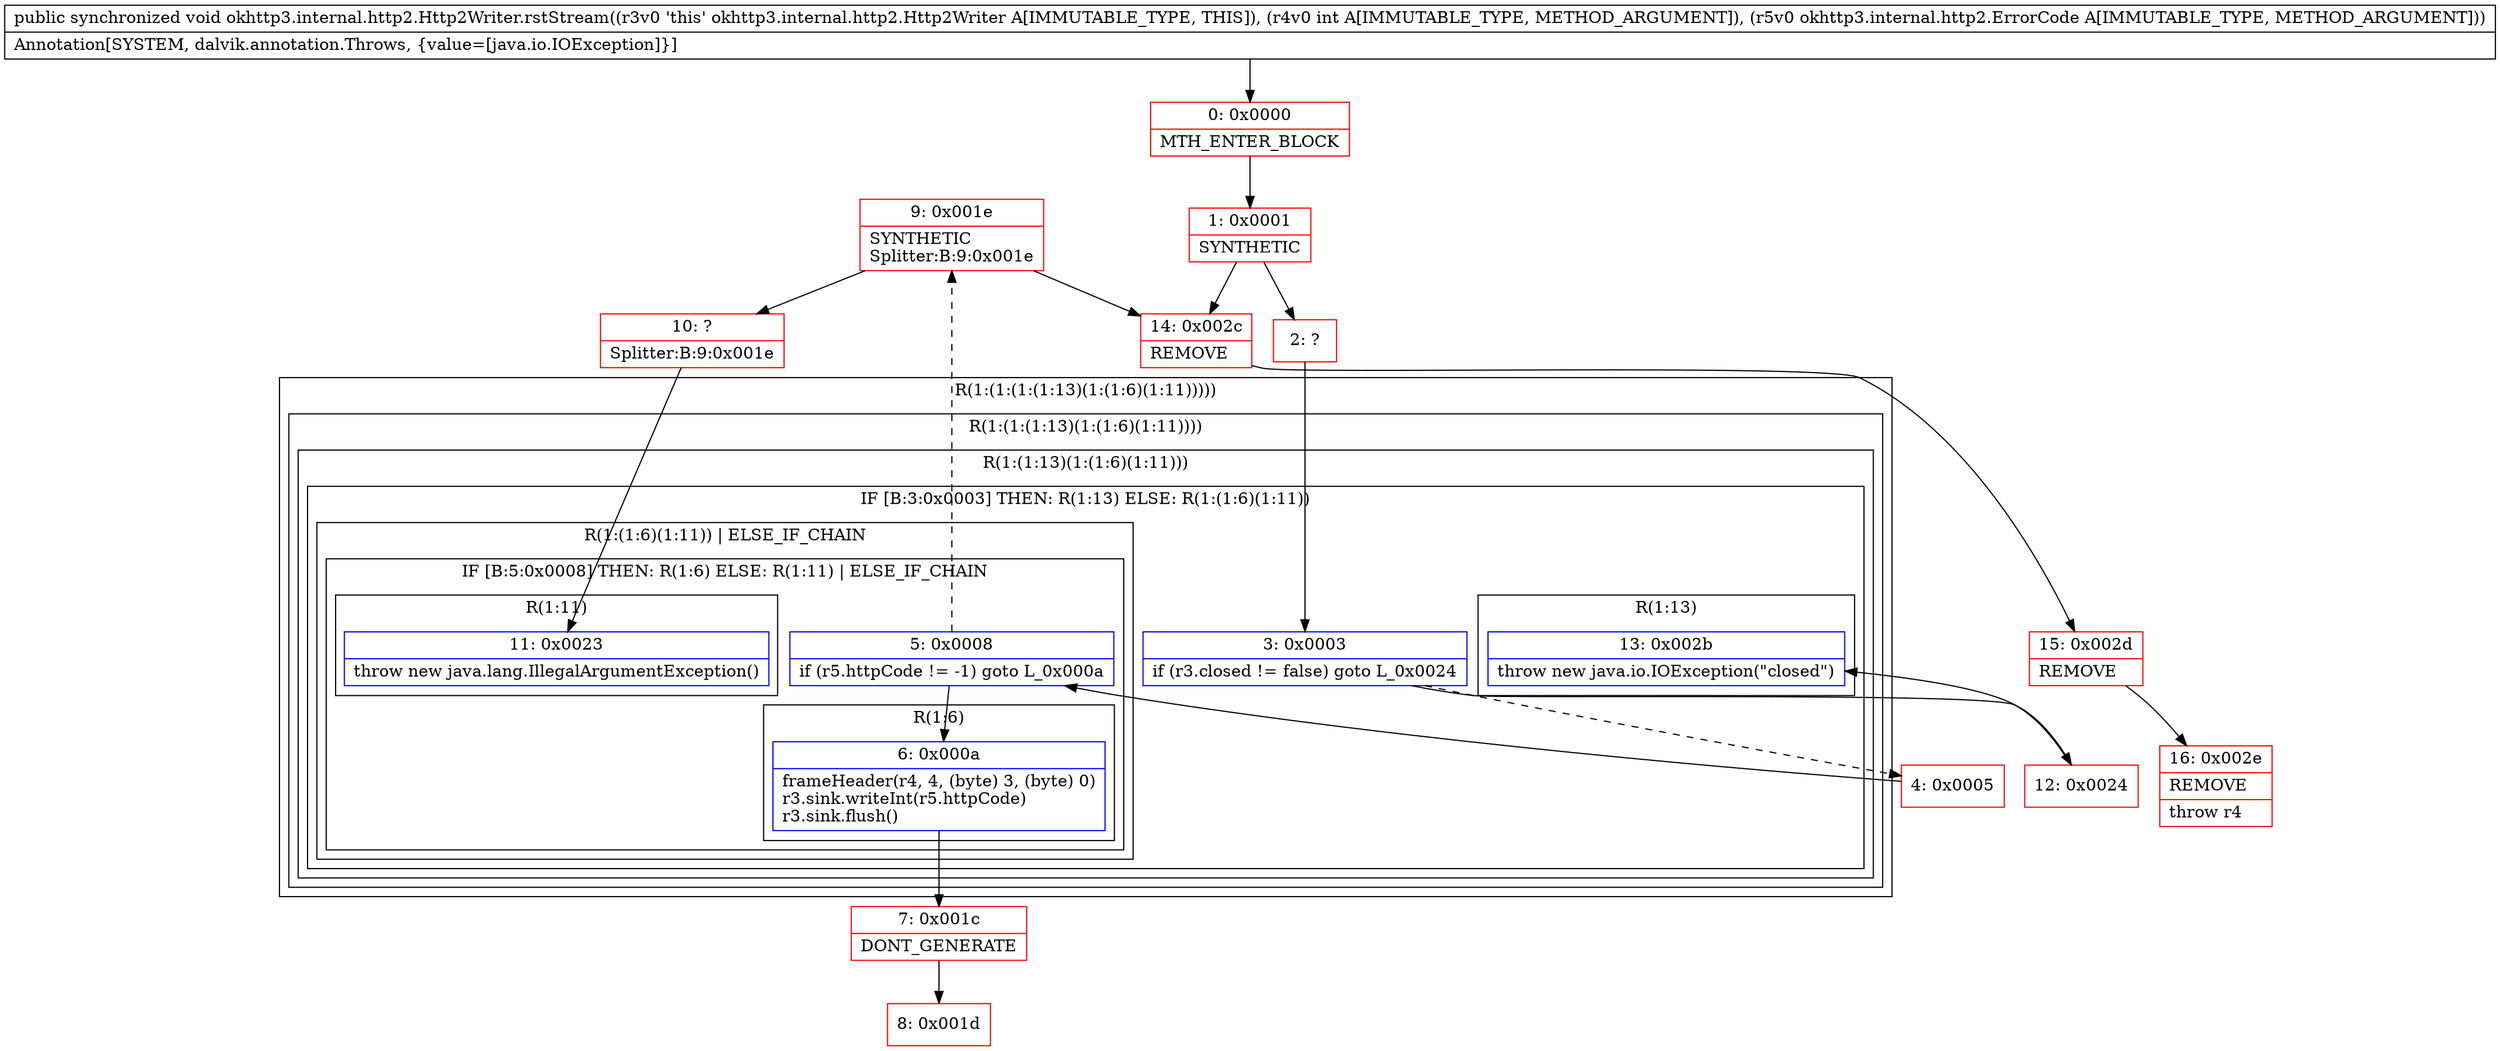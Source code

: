 digraph "CFG forokhttp3.internal.http2.Http2Writer.rstStream(ILokhttp3\/internal\/http2\/ErrorCode;)V" {
subgraph cluster_Region_1658442792 {
label = "R(1:(1:(1:(1:13)(1:(1:6)(1:11)))))";
node [shape=record,color=blue];
subgraph cluster_Region_562525814 {
label = "R(1:(1:(1:13)(1:(1:6)(1:11))))";
node [shape=record,color=blue];
subgraph cluster_Region_1445272758 {
label = "R(1:(1:13)(1:(1:6)(1:11)))";
node [shape=record,color=blue];
subgraph cluster_IfRegion_955776716 {
label = "IF [B:3:0x0003] THEN: R(1:13) ELSE: R(1:(1:6)(1:11))";
node [shape=record,color=blue];
Node_3 [shape=record,label="{3\:\ 0x0003|if (r3.closed != false) goto L_0x0024\l}"];
subgraph cluster_Region_346228078 {
label = "R(1:13)";
node [shape=record,color=blue];
Node_13 [shape=record,label="{13\:\ 0x002b|throw new java.io.IOException(\"closed\")\l}"];
}
subgraph cluster_Region_244180298 {
label = "R(1:(1:6)(1:11)) | ELSE_IF_CHAIN\l";
node [shape=record,color=blue];
subgraph cluster_IfRegion_1890818177 {
label = "IF [B:5:0x0008] THEN: R(1:6) ELSE: R(1:11) | ELSE_IF_CHAIN\l";
node [shape=record,color=blue];
Node_5 [shape=record,label="{5\:\ 0x0008|if (r5.httpCode != \-1) goto L_0x000a\l}"];
subgraph cluster_Region_2008353221 {
label = "R(1:6)";
node [shape=record,color=blue];
Node_6 [shape=record,label="{6\:\ 0x000a|frameHeader(r4, 4, (byte) 3, (byte) 0)\lr3.sink.writeInt(r5.httpCode)\lr3.sink.flush()\l}"];
}
subgraph cluster_Region_2075261480 {
label = "R(1:11)";
node [shape=record,color=blue];
Node_11 [shape=record,label="{11\:\ 0x0023|throw new java.lang.IllegalArgumentException()\l}"];
}
}
}
}
}
}
}
Node_0 [shape=record,color=red,label="{0\:\ 0x0000|MTH_ENTER_BLOCK\l}"];
Node_1 [shape=record,color=red,label="{1\:\ 0x0001|SYNTHETIC\l}"];
Node_2 [shape=record,color=red,label="{2\:\ ?}"];
Node_4 [shape=record,color=red,label="{4\:\ 0x0005}"];
Node_7 [shape=record,color=red,label="{7\:\ 0x001c|DONT_GENERATE\l}"];
Node_8 [shape=record,color=red,label="{8\:\ 0x001d}"];
Node_9 [shape=record,color=red,label="{9\:\ 0x001e|SYNTHETIC\lSplitter:B:9:0x001e\l}"];
Node_10 [shape=record,color=red,label="{10\:\ ?|Splitter:B:9:0x001e\l}"];
Node_12 [shape=record,color=red,label="{12\:\ 0x0024}"];
Node_14 [shape=record,color=red,label="{14\:\ 0x002c|REMOVE\l}"];
Node_15 [shape=record,color=red,label="{15\:\ 0x002d|REMOVE\l}"];
Node_16 [shape=record,color=red,label="{16\:\ 0x002e|REMOVE\l|throw r4\l}"];
MethodNode[shape=record,label="{public synchronized void okhttp3.internal.http2.Http2Writer.rstStream((r3v0 'this' okhttp3.internal.http2.Http2Writer A[IMMUTABLE_TYPE, THIS]), (r4v0 int A[IMMUTABLE_TYPE, METHOD_ARGUMENT]), (r5v0 okhttp3.internal.http2.ErrorCode A[IMMUTABLE_TYPE, METHOD_ARGUMENT]))  | Annotation[SYSTEM, dalvik.annotation.Throws, \{value=[java.io.IOException]\}]\l}"];
MethodNode -> Node_0;
Node_3 -> Node_4[style=dashed];
Node_3 -> Node_12;
Node_5 -> Node_6;
Node_5 -> Node_9[style=dashed];
Node_6 -> Node_7;
Node_0 -> Node_1;
Node_1 -> Node_2;
Node_1 -> Node_14;
Node_2 -> Node_3;
Node_4 -> Node_5;
Node_7 -> Node_8;
Node_9 -> Node_10;
Node_9 -> Node_14;
Node_10 -> Node_11;
Node_12 -> Node_13;
Node_14 -> Node_15;
Node_15 -> Node_16;
}

